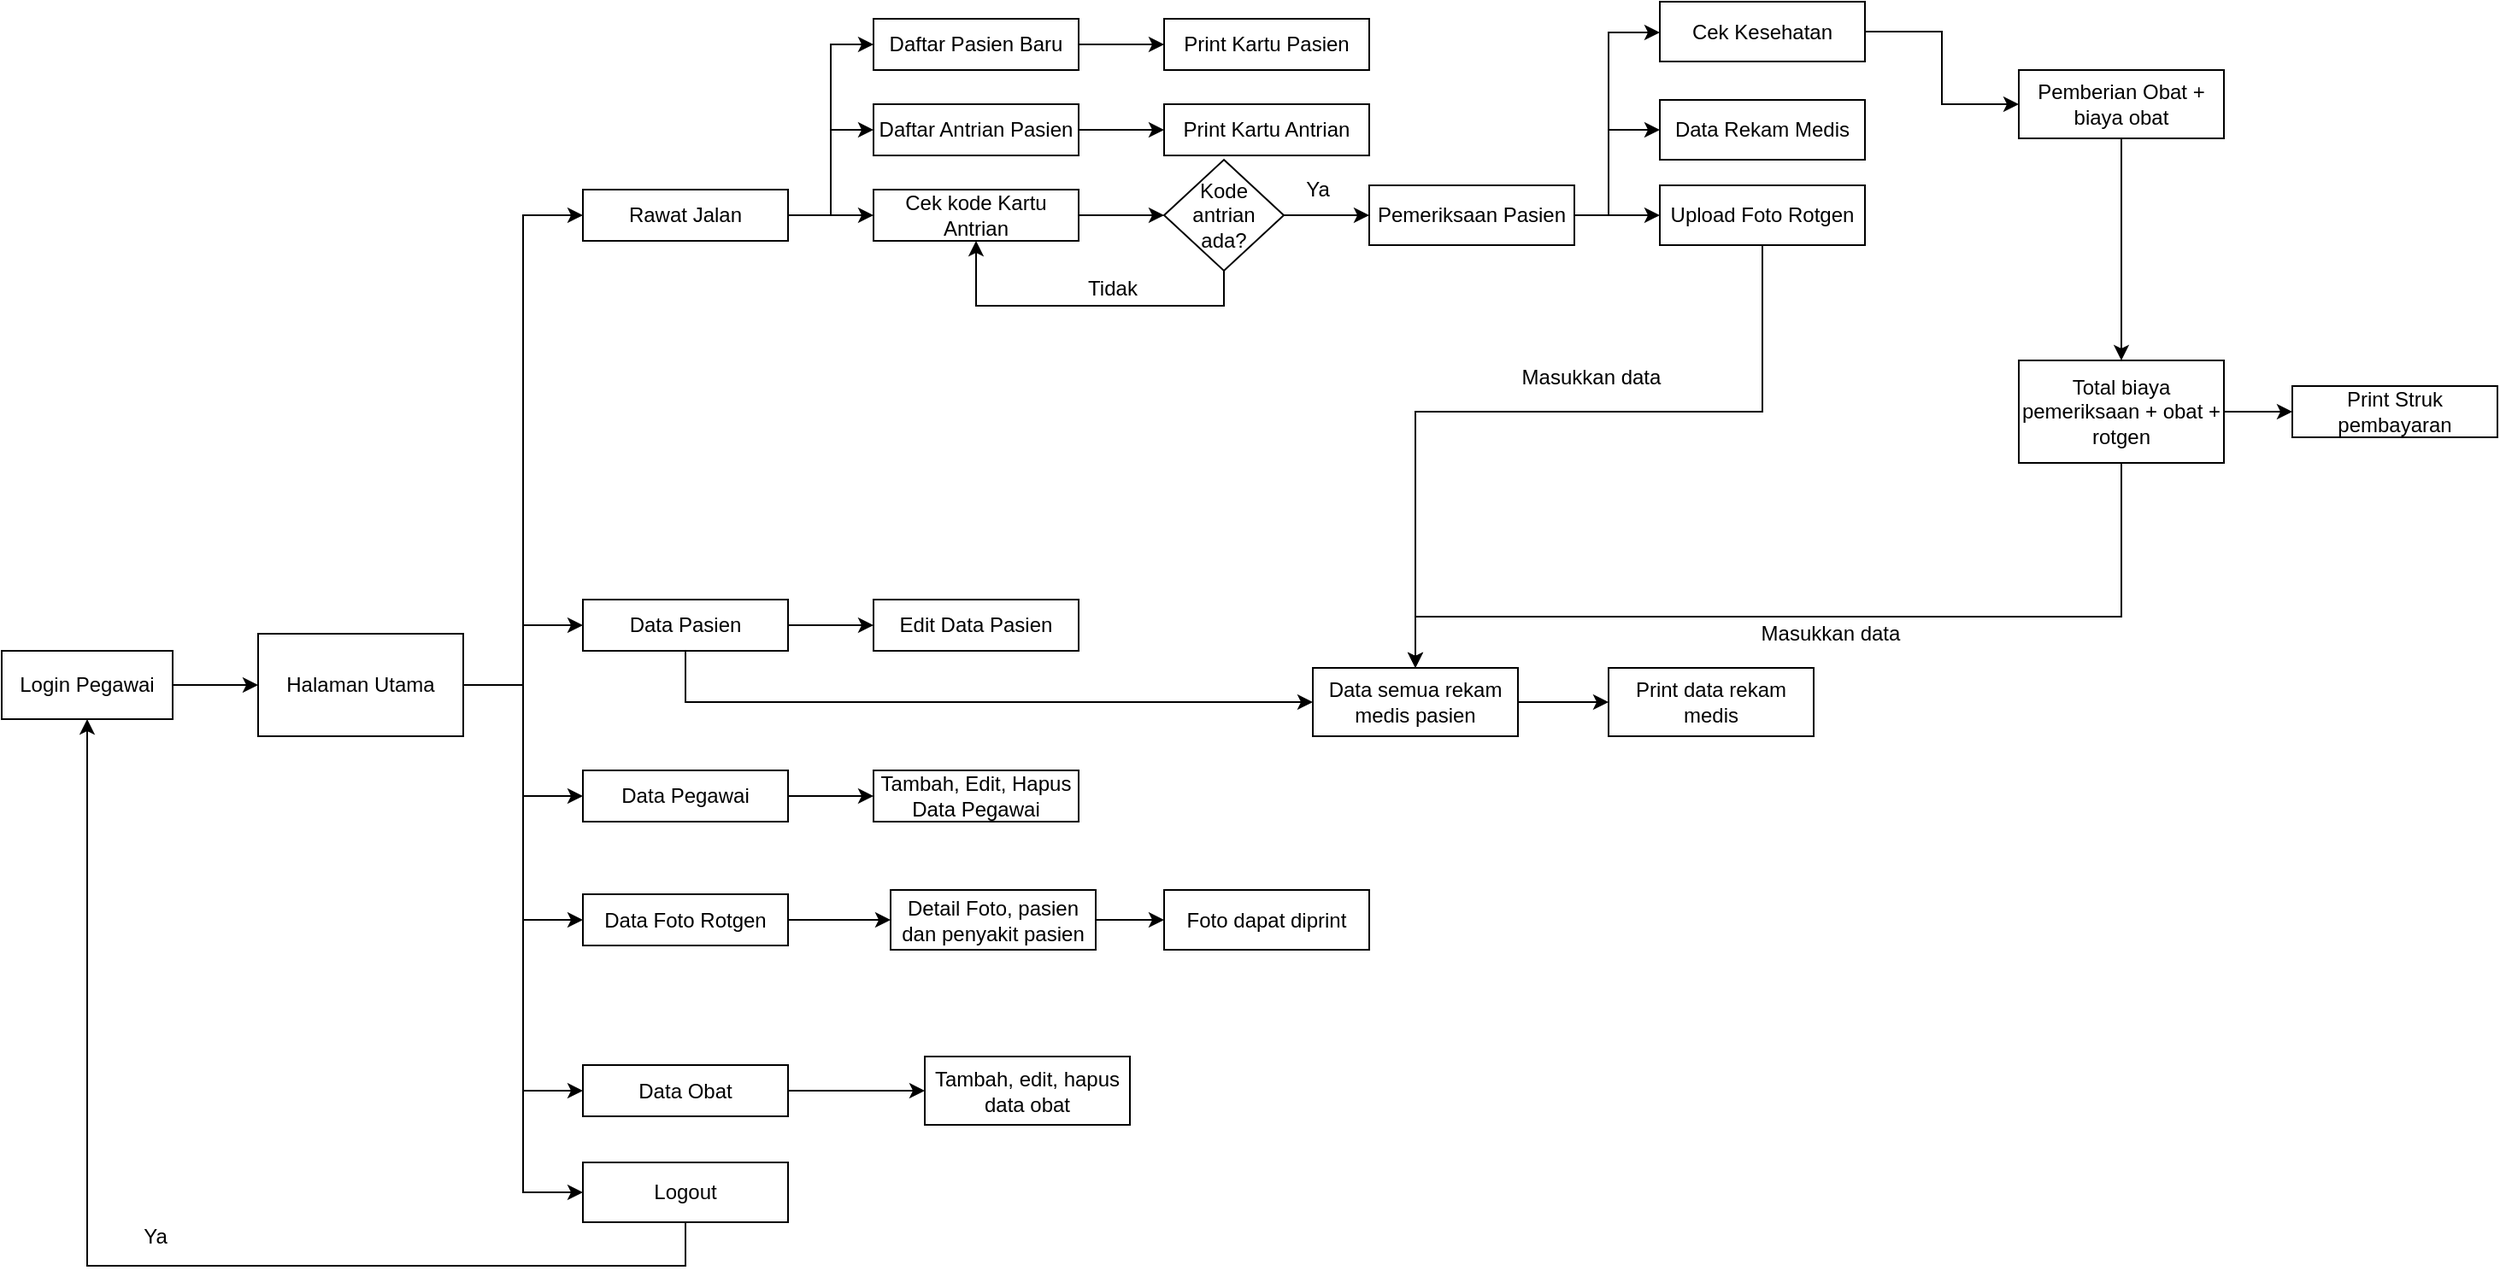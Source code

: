 <mxfile version="13.3.5"><diagram id="UxNL6IhPWgT7cumQcuWg" name="Page-1"><mxGraphModel dx="1210" dy="1816" grid="1" gridSize="10" guides="1" tooltips="1" connect="1" arrows="1" fold="1" page="1" pageScale="1" pageWidth="827" pageHeight="1169" math="0" shadow="0"><root><mxCell id="0"/><mxCell id="1" parent="0"/><mxCell id="LLXDlrqXoXj_Nu7ASRPy-3" value="" style="edgeStyle=orthogonalEdgeStyle;rounded=0;orthogonalLoop=1;jettySize=auto;html=1;" parent="1" source="LLXDlrqXoXj_Nu7ASRPy-1" target="LLXDlrqXoXj_Nu7ASRPy-2" edge="1"><mxGeometry relative="1" as="geometry"/></mxCell><mxCell id="LLXDlrqXoXj_Nu7ASRPy-1" value="Login Pegawai" style="rounded=0;whiteSpace=wrap;html=1;" parent="1" vertex="1"><mxGeometry x="20" y="100" width="100" height="40" as="geometry"/></mxCell><mxCell id="LLXDlrqXoXj_Nu7ASRPy-12" style="edgeStyle=orthogonalEdgeStyle;rounded=0;orthogonalLoop=1;jettySize=auto;html=1;entryX=0;entryY=0.5;entryDx=0;entryDy=0;" parent="1" source="LLXDlrqXoXj_Nu7ASRPy-2" target="LLXDlrqXoXj_Nu7ASRPy-4" edge="1"><mxGeometry relative="1" as="geometry"/></mxCell><mxCell id="LLXDlrqXoXj_Nu7ASRPy-13" style="edgeStyle=orthogonalEdgeStyle;rounded=0;orthogonalLoop=1;jettySize=auto;html=1;entryX=0;entryY=0.5;entryDx=0;entryDy=0;" parent="1" source="LLXDlrqXoXj_Nu7ASRPy-2" target="LLXDlrqXoXj_Nu7ASRPy-5" edge="1"><mxGeometry relative="1" as="geometry"/></mxCell><mxCell id="LLXDlrqXoXj_Nu7ASRPy-14" style="edgeStyle=orthogonalEdgeStyle;rounded=0;orthogonalLoop=1;jettySize=auto;html=1;entryX=0;entryY=0.5;entryDx=0;entryDy=0;" parent="1" source="LLXDlrqXoXj_Nu7ASRPy-2" target="LLXDlrqXoXj_Nu7ASRPy-6" edge="1"><mxGeometry relative="1" as="geometry"/></mxCell><mxCell id="LLXDlrqXoXj_Nu7ASRPy-18" style="edgeStyle=orthogonalEdgeStyle;rounded=0;orthogonalLoop=1;jettySize=auto;html=1;entryX=0;entryY=0.5;entryDx=0;entryDy=0;" parent="1" source="LLXDlrqXoXj_Nu7ASRPy-2" target="LLXDlrqXoXj_Nu7ASRPy-16" edge="1"><mxGeometry relative="1" as="geometry"/></mxCell><mxCell id="LLXDlrqXoXj_Nu7ASRPy-19" style="edgeStyle=orthogonalEdgeStyle;rounded=0;orthogonalLoop=1;jettySize=auto;html=1;entryX=0;entryY=0.5;entryDx=0;entryDy=0;" parent="1" source="LLXDlrqXoXj_Nu7ASRPy-2" target="LLXDlrqXoXj_Nu7ASRPy-17" edge="1"><mxGeometry relative="1" as="geometry"/></mxCell><mxCell id="LLXDlrqXoXj_Nu7ASRPy-98" style="edgeStyle=orthogonalEdgeStyle;rounded=0;orthogonalLoop=1;jettySize=auto;html=1;entryX=0;entryY=0.5;entryDx=0;entryDy=0;" parent="1" source="LLXDlrqXoXj_Nu7ASRPy-2" target="LLXDlrqXoXj_Nu7ASRPy-97" edge="1"><mxGeometry relative="1" as="geometry"/></mxCell><mxCell id="LLXDlrqXoXj_Nu7ASRPy-2" value="Halaman Utama" style="rounded=0;whiteSpace=wrap;html=1;" parent="1" vertex="1"><mxGeometry x="170" y="90" width="120" height="60" as="geometry"/></mxCell><mxCell id="4kdYS2UpfJk0V9wKkzdX-7" style="edgeStyle=orthogonalEdgeStyle;rounded=0;orthogonalLoop=1;jettySize=auto;html=1;entryX=0;entryY=0.5;entryDx=0;entryDy=0;" edge="1" parent="1" source="LLXDlrqXoXj_Nu7ASRPy-4" target="4kdYS2UpfJk0V9wKkzdX-3"><mxGeometry relative="1" as="geometry"/></mxCell><mxCell id="4kdYS2UpfJk0V9wKkzdX-8" style="edgeStyle=orthogonalEdgeStyle;rounded=0;orthogonalLoop=1;jettySize=auto;html=1;entryX=0;entryY=0.5;entryDx=0;entryDy=0;" edge="1" parent="1" source="LLXDlrqXoXj_Nu7ASRPy-4" target="LLXDlrqXoXj_Nu7ASRPy-22"><mxGeometry relative="1" as="geometry"/></mxCell><mxCell id="4kdYS2UpfJk0V9wKkzdX-13" value="" style="edgeStyle=orthogonalEdgeStyle;rounded=0;orthogonalLoop=1;jettySize=auto;html=1;entryX=0;entryY=0.5;entryDx=0;entryDy=0;" edge="1" parent="1" target="4kdYS2UpfJk0V9wKkzdX-12"><mxGeometry relative="1" as="geometry"><mxPoint x="485" y="-155" as="sourcePoint"/><mxPoint x="535" y="-155" as="targetPoint"/><Array as="points"><mxPoint x="485" y="-155"/></Array></mxGeometry></mxCell><mxCell id="LLXDlrqXoXj_Nu7ASRPy-4" value="Rawat Jalan" style="rounded=0;whiteSpace=wrap;html=1;" parent="1" vertex="1"><mxGeometry x="360" y="-170" width="120" height="30" as="geometry"/></mxCell><mxCell id="4kdYS2UpfJk0V9wKkzdX-15" value="" style="edgeStyle=orthogonalEdgeStyle;rounded=0;orthogonalLoop=1;jettySize=auto;html=1;" edge="1" parent="1" source="4kdYS2UpfJk0V9wKkzdX-12"><mxGeometry relative="1" as="geometry"><mxPoint x="700" y="-155" as="targetPoint"/></mxGeometry></mxCell><mxCell id="4kdYS2UpfJk0V9wKkzdX-12" value="Cek kode Kartu Antrian" style="rounded=0;whiteSpace=wrap;html=1;" vertex="1" parent="1"><mxGeometry x="530" y="-170" width="120" height="30" as="geometry"/></mxCell><mxCell id="4kdYS2UpfJk0V9wKkzdX-6" value="" style="edgeStyle=orthogonalEdgeStyle;rounded=0;orthogonalLoop=1;jettySize=auto;html=1;" edge="1" parent="1" source="4kdYS2UpfJk0V9wKkzdX-3" target="4kdYS2UpfJk0V9wKkzdX-5"><mxGeometry relative="1" as="geometry"/></mxCell><mxCell id="4kdYS2UpfJk0V9wKkzdX-3" value="Daftar Antrian Pasien" style="rounded=0;whiteSpace=wrap;html=1;" vertex="1" parent="1"><mxGeometry x="530" y="-220" width="120" height="30" as="geometry"/></mxCell><mxCell id="4kdYS2UpfJk0V9wKkzdX-5" value="Print Kartu Antrian" style="rounded=0;whiteSpace=wrap;html=1;" vertex="1" parent="1"><mxGeometry x="700" y="-220" width="120" height="30" as="geometry"/></mxCell><mxCell id="4kdYS2UpfJk0V9wKkzdX-2" value="" style="edgeStyle=orthogonalEdgeStyle;rounded=0;orthogonalLoop=1;jettySize=auto;html=1;" edge="1" parent="1" source="LLXDlrqXoXj_Nu7ASRPy-22" target="4kdYS2UpfJk0V9wKkzdX-1"><mxGeometry relative="1" as="geometry"/></mxCell><mxCell id="LLXDlrqXoXj_Nu7ASRPy-22" value="Daftar Pasien Baru" style="rounded=0;whiteSpace=wrap;html=1;" parent="1" vertex="1"><mxGeometry x="530" y="-270" width="120" height="30" as="geometry"/></mxCell><mxCell id="4kdYS2UpfJk0V9wKkzdX-1" value="Print Kartu Pasien" style="rounded=0;whiteSpace=wrap;html=1;" vertex="1" parent="1"><mxGeometry x="700" y="-270" width="120" height="30" as="geometry"/></mxCell><mxCell id="LLXDlrqXoXj_Nu7ASRPy-57" value="" style="edgeStyle=orthogonalEdgeStyle;rounded=0;orthogonalLoop=1;jettySize=auto;html=1;" parent="1" source="LLXDlrqXoXj_Nu7ASRPy-5" target="LLXDlrqXoXj_Nu7ASRPy-56" edge="1"><mxGeometry relative="1" as="geometry"/></mxCell><mxCell id="LLXDlrqXoXj_Nu7ASRPy-59" style="edgeStyle=orthogonalEdgeStyle;rounded=0;orthogonalLoop=1;jettySize=auto;html=1;entryX=0;entryY=0.5;entryDx=0;entryDy=0;" parent="1" source="LLXDlrqXoXj_Nu7ASRPy-5" target="LLXDlrqXoXj_Nu7ASRPy-58" edge="1"><mxGeometry relative="1" as="geometry"><Array as="points"><mxPoint x="420" y="130"/></Array></mxGeometry></mxCell><mxCell id="LLXDlrqXoXj_Nu7ASRPy-5" value="Data Pasien" style="rounded=0;whiteSpace=wrap;html=1;" parent="1" vertex="1"><mxGeometry x="360" y="70" width="120" height="30" as="geometry"/></mxCell><mxCell id="LLXDlrqXoXj_Nu7ASRPy-56" value="Edit Data Pasien" style="rounded=0;whiteSpace=wrap;html=1;" parent="1" vertex="1"><mxGeometry x="530" y="70" width="120" height="30" as="geometry"/></mxCell><mxCell id="LLXDlrqXoXj_Nu7ASRPy-63" value="" style="edgeStyle=orthogonalEdgeStyle;rounded=0;orthogonalLoop=1;jettySize=auto;html=1;" parent="1" source="LLXDlrqXoXj_Nu7ASRPy-6" target="LLXDlrqXoXj_Nu7ASRPy-62" edge="1"><mxGeometry relative="1" as="geometry"/></mxCell><mxCell id="LLXDlrqXoXj_Nu7ASRPy-6" value="Data Pegawai" style="rounded=0;whiteSpace=wrap;html=1;" parent="1" vertex="1"><mxGeometry x="360" y="170" width="120" height="30" as="geometry"/></mxCell><mxCell id="LLXDlrqXoXj_Nu7ASRPy-62" value="Tambah, Edit, Hapus Data Pegawai" style="rounded=0;whiteSpace=wrap;html=1;" parent="1" vertex="1"><mxGeometry x="530" y="170" width="120" height="30" as="geometry"/></mxCell><mxCell id="LLXDlrqXoXj_Nu7ASRPy-92" value="" style="edgeStyle=orthogonalEdgeStyle;rounded=0;orthogonalLoop=1;jettySize=auto;html=1;" parent="1" source="LLXDlrqXoXj_Nu7ASRPy-16" target="LLXDlrqXoXj_Nu7ASRPy-91" edge="1"><mxGeometry relative="1" as="geometry"/></mxCell><mxCell id="LLXDlrqXoXj_Nu7ASRPy-16" value="Data Foto Rotgen" style="rounded=0;whiteSpace=wrap;html=1;" parent="1" vertex="1"><mxGeometry x="360" y="242.5" width="120" height="30" as="geometry"/></mxCell><mxCell id="LLXDlrqXoXj_Nu7ASRPy-94" value="" style="edgeStyle=orthogonalEdgeStyle;rounded=0;orthogonalLoop=1;jettySize=auto;html=1;" parent="1" source="LLXDlrqXoXj_Nu7ASRPy-91" target="LLXDlrqXoXj_Nu7ASRPy-93" edge="1"><mxGeometry relative="1" as="geometry"/></mxCell><mxCell id="LLXDlrqXoXj_Nu7ASRPy-91" value="Detail Foto, pasien dan penyakit pasien" style="rounded=0;whiteSpace=wrap;html=1;" parent="1" vertex="1"><mxGeometry x="540" y="240" width="120" height="35" as="geometry"/></mxCell><mxCell id="LLXDlrqXoXj_Nu7ASRPy-93" value="Foto dapat diprint" style="rounded=0;whiteSpace=wrap;html=1;" parent="1" vertex="1"><mxGeometry x="700" y="240" width="120" height="35" as="geometry"/></mxCell><mxCell id="LLXDlrqXoXj_Nu7ASRPy-96" value="" style="edgeStyle=orthogonalEdgeStyle;rounded=0;orthogonalLoop=1;jettySize=auto;html=1;" parent="1" source="LLXDlrqXoXj_Nu7ASRPy-17" target="LLXDlrqXoXj_Nu7ASRPy-95" edge="1"><mxGeometry relative="1" as="geometry"/></mxCell><mxCell id="LLXDlrqXoXj_Nu7ASRPy-17" value="Data Obat" style="rounded=0;whiteSpace=wrap;html=1;" parent="1" vertex="1"><mxGeometry x="360" y="342.5" width="120" height="30" as="geometry"/></mxCell><mxCell id="LLXDlrqXoXj_Nu7ASRPy-95" value="Tambah, edit, hapus data obat" style="rounded=0;whiteSpace=wrap;html=1;" parent="1" vertex="1"><mxGeometry x="560" y="337.5" width="120" height="40" as="geometry"/></mxCell><mxCell id="LLXDlrqXoXj_Nu7ASRPy-52" style="edgeStyle=orthogonalEdgeStyle;rounded=0;orthogonalLoop=1;jettySize=auto;html=1;" parent="1" source="LLXDlrqXoXj_Nu7ASRPy-36" target="LLXDlrqXoXj_Nu7ASRPy-51" edge="1"><mxGeometry relative="1" as="geometry"/></mxCell><mxCell id="LLXDlrqXoXj_Nu7ASRPy-36" value="Pemberian Obat + biaya obat" style="rounded=0;whiteSpace=wrap;html=1;" parent="1" vertex="1"><mxGeometry x="1200" y="-240" width="120" height="40" as="geometry"/></mxCell><mxCell id="LLXDlrqXoXj_Nu7ASRPy-55" value="" style="edgeStyle=orthogonalEdgeStyle;rounded=0;orthogonalLoop=1;jettySize=auto;html=1;" parent="1" source="LLXDlrqXoXj_Nu7ASRPy-51" target="LLXDlrqXoXj_Nu7ASRPy-54" edge="1"><mxGeometry relative="1" as="geometry"/></mxCell><mxCell id="LLXDlrqXoXj_Nu7ASRPy-72" style="edgeStyle=orthogonalEdgeStyle;rounded=0;orthogonalLoop=1;jettySize=auto;html=1;entryX=0.5;entryY=0;entryDx=0;entryDy=0;" parent="1" source="LLXDlrqXoXj_Nu7ASRPy-51" target="LLXDlrqXoXj_Nu7ASRPy-58" edge="1"><mxGeometry relative="1" as="geometry"><Array as="points"><mxPoint x="1260" y="80"/><mxPoint x="847" y="80"/></Array></mxGeometry></mxCell><mxCell id="LLXDlrqXoXj_Nu7ASRPy-51" value="Total biaya pemeriksaan + obat + rotgen" style="rounded=0;whiteSpace=wrap;html=1;" parent="1" vertex="1"><mxGeometry x="1200" y="-70" width="120" height="60" as="geometry"/></mxCell><mxCell id="LLXDlrqXoXj_Nu7ASRPy-54" value="Print Struk pembayaran" style="rounded=0;whiteSpace=wrap;html=1;" parent="1" vertex="1"><mxGeometry x="1360" y="-55" width="120" height="30" as="geometry"/></mxCell><mxCell id="LLXDlrqXoXj_Nu7ASRPy-61" value="" style="edgeStyle=orthogonalEdgeStyle;rounded=0;orthogonalLoop=1;jettySize=auto;html=1;" parent="1" source="LLXDlrqXoXj_Nu7ASRPy-58" target="LLXDlrqXoXj_Nu7ASRPy-60" edge="1"><mxGeometry relative="1" as="geometry"/></mxCell><mxCell id="LLXDlrqXoXj_Nu7ASRPy-58" value="Data semua rekam medis pasien" style="rounded=0;whiteSpace=wrap;html=1;" parent="1" vertex="1"><mxGeometry x="787" y="110" width="120" height="40" as="geometry"/></mxCell><mxCell id="LLXDlrqXoXj_Nu7ASRPy-60" value="Print data rekam medis" style="rounded=0;whiteSpace=wrap;html=1;" parent="1" vertex="1"><mxGeometry x="960" y="110" width="120" height="40" as="geometry"/></mxCell><mxCell id="LLXDlrqXoXj_Nu7ASRPy-65" value="Masukkan data" style="text;html=1;strokeColor=none;fillColor=none;align=center;verticalAlign=middle;whiteSpace=wrap;rounded=0;" parent="1" vertex="1"><mxGeometry x="1030" y="80" width="120" height="20" as="geometry"/></mxCell><mxCell id="LLXDlrqXoXj_Nu7ASRPy-99" style="edgeStyle=orthogonalEdgeStyle;rounded=0;orthogonalLoop=1;jettySize=auto;html=1;entryX=0.5;entryY=1;entryDx=0;entryDy=0;" parent="1" source="LLXDlrqXoXj_Nu7ASRPy-97" target="LLXDlrqXoXj_Nu7ASRPy-1" edge="1"><mxGeometry relative="1" as="geometry"><Array as="points"><mxPoint x="420" y="460"/><mxPoint x="70" y="460"/></Array></mxGeometry></mxCell><mxCell id="LLXDlrqXoXj_Nu7ASRPy-97" value="Logout" style="rounded=0;whiteSpace=wrap;html=1;" parent="1" vertex="1"><mxGeometry x="360" y="399.5" width="120" height="35" as="geometry"/></mxCell><mxCell id="LLXDlrqXoXj_Nu7ASRPy-100" value="Ya" style="text;html=1;strokeColor=none;fillColor=none;align=center;verticalAlign=middle;whiteSpace=wrap;rounded=0;" parent="1" vertex="1"><mxGeometry x="90" y="432.5" width="40" height="20" as="geometry"/></mxCell><mxCell id="4kdYS2UpfJk0V9wKkzdX-18" value="" style="edgeStyle=orthogonalEdgeStyle;rounded=0;orthogonalLoop=1;jettySize=auto;html=1;" edge="1" parent="1" source="4kdYS2UpfJk0V9wKkzdX-16" target="4kdYS2UpfJk0V9wKkzdX-19"><mxGeometry relative="1" as="geometry"><mxPoint x="850" y="-155" as="targetPoint"/></mxGeometry></mxCell><mxCell id="4kdYS2UpfJk0V9wKkzdX-21" style="edgeStyle=orthogonalEdgeStyle;rounded=0;orthogonalLoop=1;jettySize=auto;html=1;entryX=0.5;entryY=1;entryDx=0;entryDy=0;" edge="1" parent="1" source="4kdYS2UpfJk0V9wKkzdX-16" target="4kdYS2UpfJk0V9wKkzdX-12"><mxGeometry relative="1" as="geometry"><Array as="points"><mxPoint x="735" y="-102"/><mxPoint x="590" y="-102"/></Array></mxGeometry></mxCell><mxCell id="4kdYS2UpfJk0V9wKkzdX-16" value="Kode &lt;br&gt;antrian&lt;br&gt;ada?" style="rhombus;whiteSpace=wrap;html=1;" vertex="1" parent="1"><mxGeometry x="700" y="-187.5" width="70" height="65" as="geometry"/></mxCell><mxCell id="4kdYS2UpfJk0V9wKkzdX-24" value="" style="edgeStyle=orthogonalEdgeStyle;rounded=0;orthogonalLoop=1;jettySize=auto;html=1;" edge="1" parent="1" source="4kdYS2UpfJk0V9wKkzdX-19" target="4kdYS2UpfJk0V9wKkzdX-23"><mxGeometry relative="1" as="geometry"><Array as="points"><mxPoint x="960" y="-155"/><mxPoint x="960" y="-262"/></Array></mxGeometry></mxCell><mxCell id="4kdYS2UpfJk0V9wKkzdX-26" value="" style="edgeStyle=orthogonalEdgeStyle;rounded=0;orthogonalLoop=1;jettySize=auto;html=1;" edge="1" parent="1" source="4kdYS2UpfJk0V9wKkzdX-19" target="4kdYS2UpfJk0V9wKkzdX-25"><mxGeometry relative="1" as="geometry"><Array as="points"><mxPoint x="960" y="-155"/><mxPoint x="960" y="-205"/></Array></mxGeometry></mxCell><mxCell id="4kdYS2UpfJk0V9wKkzdX-27" style="edgeStyle=orthogonalEdgeStyle;rounded=0;orthogonalLoop=1;jettySize=auto;html=1;" edge="1" parent="1" source="4kdYS2UpfJk0V9wKkzdX-19"><mxGeometry relative="1" as="geometry"><mxPoint x="990" y="-155" as="targetPoint"/></mxGeometry></mxCell><mxCell id="4kdYS2UpfJk0V9wKkzdX-19" value="Pemeriksaan Pasien" style="rounded=0;whiteSpace=wrap;html=1;" vertex="1" parent="1"><mxGeometry x="820" y="-172.5" width="120" height="35" as="geometry"/></mxCell><mxCell id="4kdYS2UpfJk0V9wKkzdX-25" value="Data Rekam Medis" style="rounded=0;whiteSpace=wrap;html=1;" vertex="1" parent="1"><mxGeometry x="990" y="-222.5" width="120" height="35" as="geometry"/></mxCell><mxCell id="4kdYS2UpfJk0V9wKkzdX-32" style="edgeStyle=orthogonalEdgeStyle;rounded=0;orthogonalLoop=1;jettySize=auto;html=1;entryX=0;entryY=0.5;entryDx=0;entryDy=0;" edge="1" parent="1" source="4kdYS2UpfJk0V9wKkzdX-23" target="LLXDlrqXoXj_Nu7ASRPy-36"><mxGeometry relative="1" as="geometry"/></mxCell><mxCell id="4kdYS2UpfJk0V9wKkzdX-23" value="Cek Kesehatan" style="rounded=0;whiteSpace=wrap;html=1;" vertex="1" parent="1"><mxGeometry x="990" y="-280" width="120" height="35" as="geometry"/></mxCell><mxCell id="4kdYS2UpfJk0V9wKkzdX-20" value="Ya" style="text;html=1;strokeColor=none;fillColor=none;align=center;verticalAlign=middle;whiteSpace=wrap;rounded=0;" vertex="1" parent="1"><mxGeometry x="770" y="-180" width="40" height="20" as="geometry"/></mxCell><mxCell id="4kdYS2UpfJk0V9wKkzdX-22" value="Tidak" style="text;html=1;strokeColor=none;fillColor=none;align=center;verticalAlign=middle;whiteSpace=wrap;rounded=0;" vertex="1" parent="1"><mxGeometry x="650" y="-122.5" width="40" height="20" as="geometry"/></mxCell><mxCell id="4kdYS2UpfJk0V9wKkzdX-29" style="edgeStyle=orthogonalEdgeStyle;rounded=0;orthogonalLoop=1;jettySize=auto;html=1;entryX=0.5;entryY=0;entryDx=0;entryDy=0;" edge="1" parent="1" source="4kdYS2UpfJk0V9wKkzdX-28" target="LLXDlrqXoXj_Nu7ASRPy-58"><mxGeometry relative="1" as="geometry"><Array as="points"><mxPoint x="1050" y="-40"/><mxPoint x="847" y="-40"/></Array></mxGeometry></mxCell><mxCell id="4kdYS2UpfJk0V9wKkzdX-28" value="Upload Foto Rotgen" style="rounded=0;whiteSpace=wrap;html=1;" vertex="1" parent="1"><mxGeometry x="990" y="-172.5" width="120" height="35" as="geometry"/></mxCell><mxCell id="4kdYS2UpfJk0V9wKkzdX-30" value="Masukkan data" style="text;html=1;strokeColor=none;fillColor=none;align=center;verticalAlign=middle;whiteSpace=wrap;rounded=0;" vertex="1" parent="1"><mxGeometry x="890" y="-70" width="120" height="20" as="geometry"/></mxCell></root></mxGraphModel></diagram></mxfile>